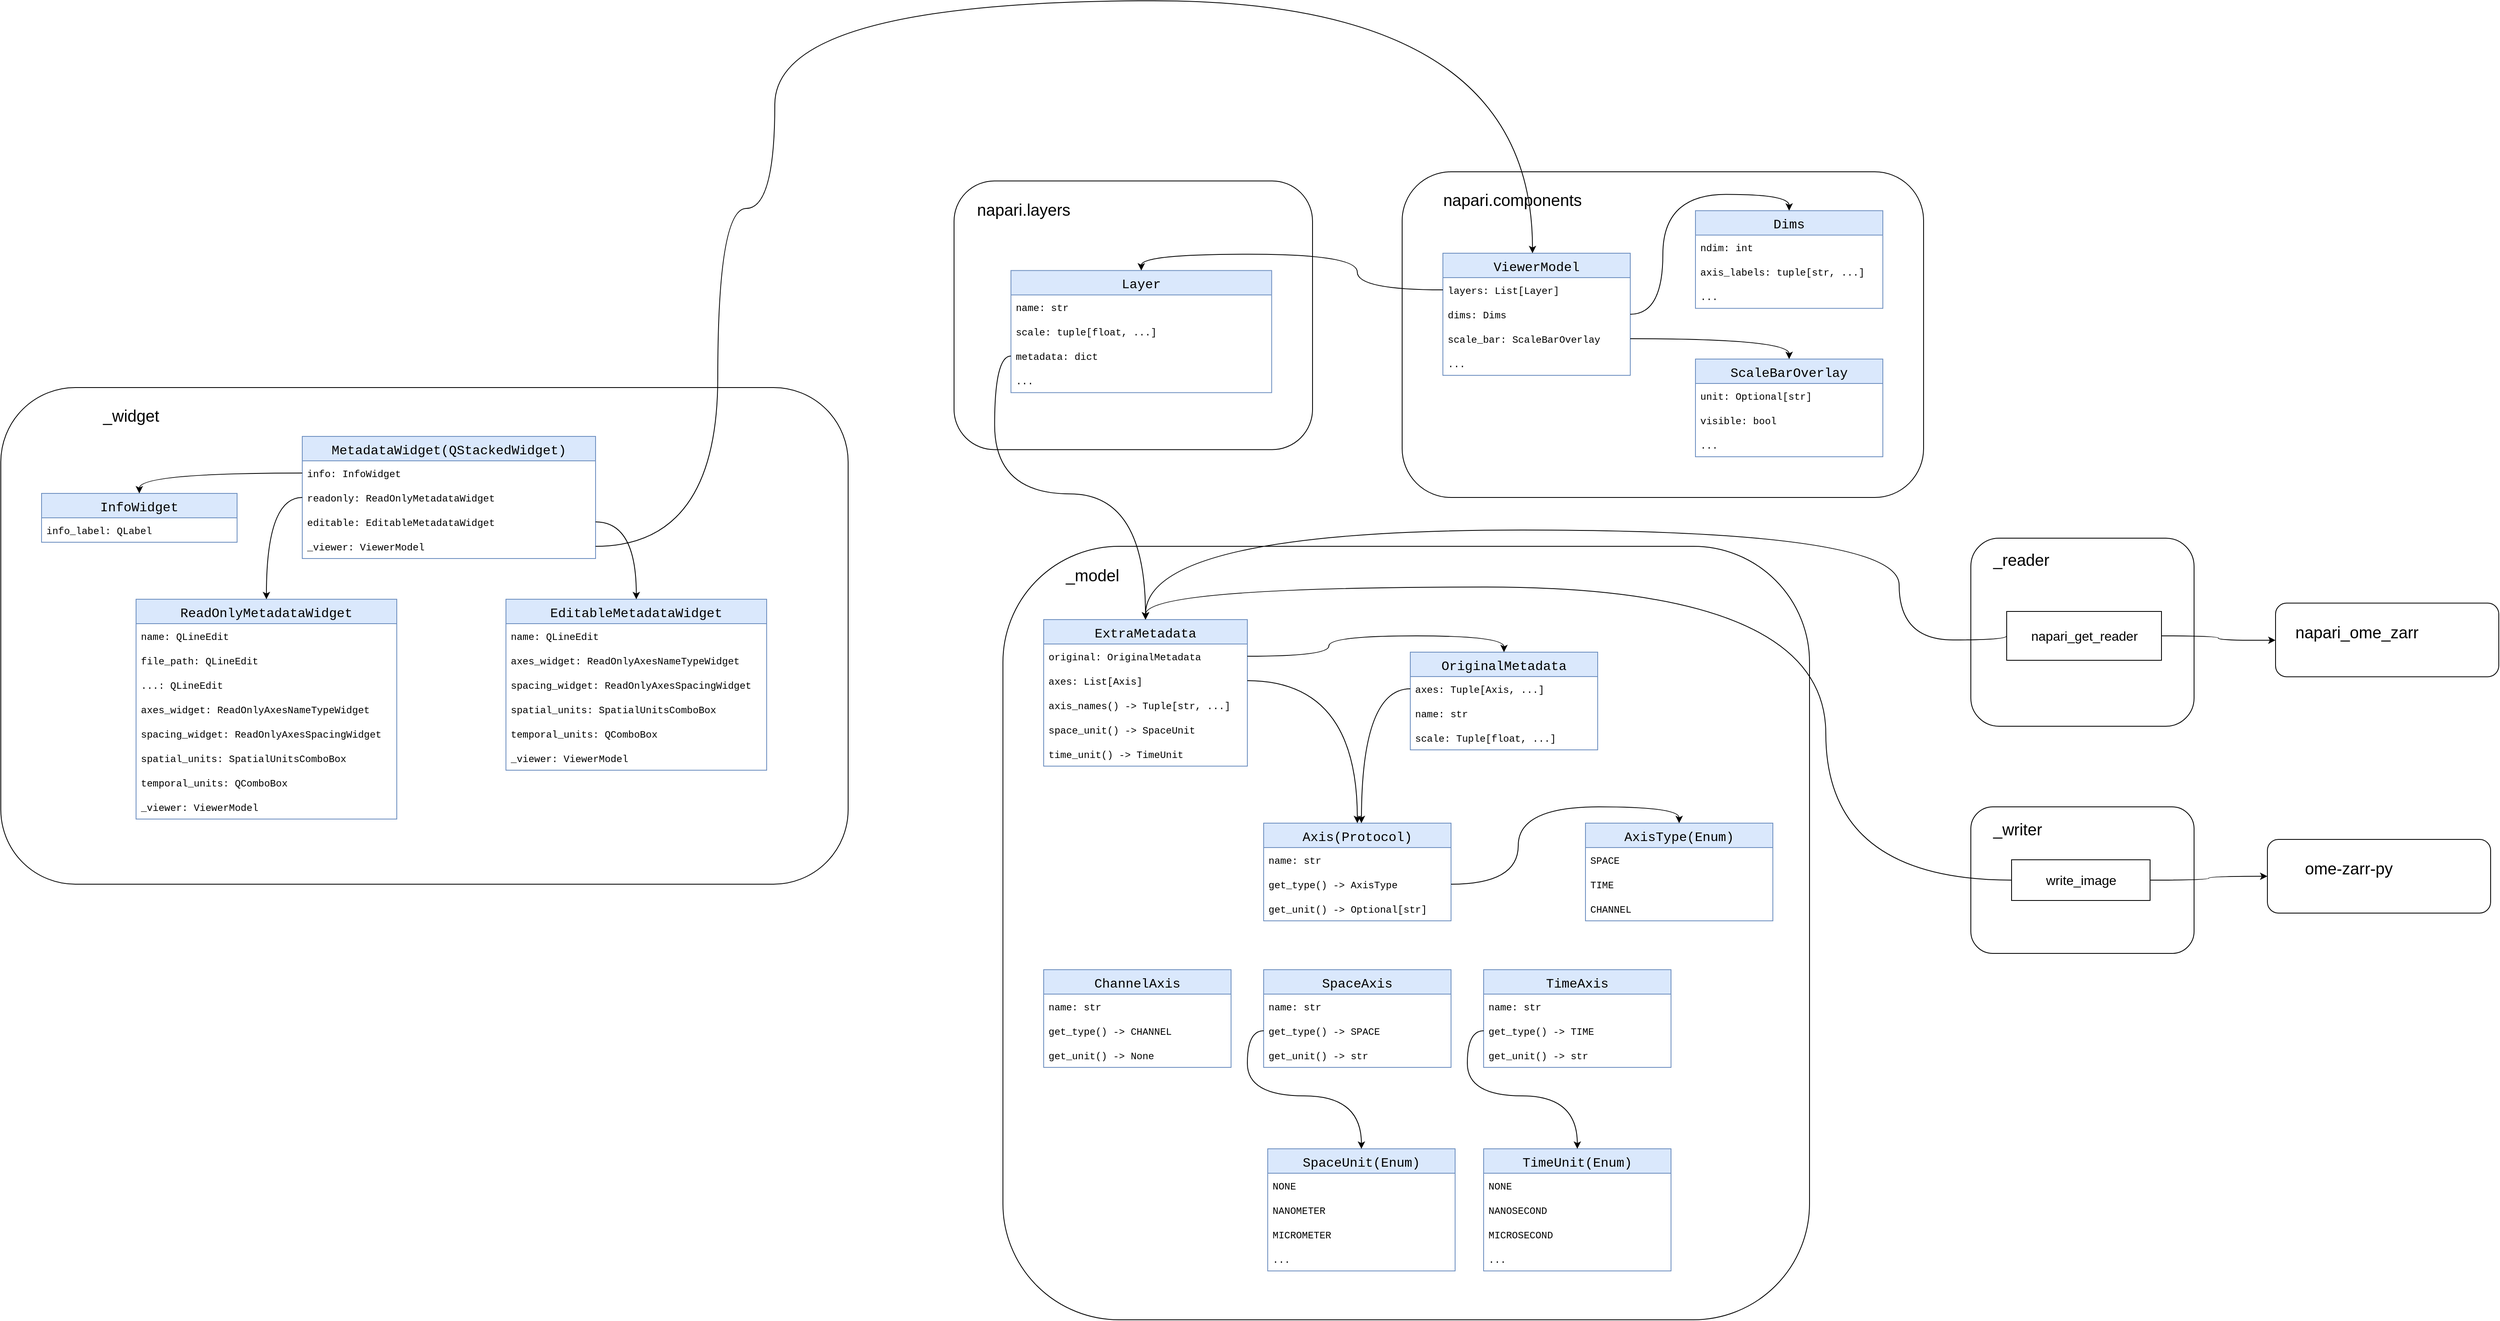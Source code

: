 <mxfile version="20.8.10" type="github">
  <diagram id="amXD4CRLPT9Gu3myYeHr" name="Page-1">
    <mxGraphModel dx="4923" dy="1938" grid="1" gridSize="10" guides="1" tooltips="1" connect="1" arrows="1" fold="1" page="1" pageScale="1" pageWidth="850" pageHeight="1100" math="0" shadow="0">
      <root>
        <mxCell id="0" />
        <mxCell id="1" parent="0" />
        <mxCell id="gsRo-fWnfvLXv_OSvZ08-85" value="" style="group" vertex="1" connectable="0" parent="1">
          <mxGeometry x="210" y="585" width="1040" height="610" as="geometry" />
        </mxCell>
        <mxCell id="Q6JC675MKathtj5cPqvf-136" value="" style="rounded=1;whiteSpace=wrap;html=1;fillColor=default;" parent="gsRo-fWnfvLXv_OSvZ08-85" vertex="1">
          <mxGeometry width="1040" height="610" as="geometry" />
        </mxCell>
        <mxCell id="Q6JC675MKathtj5cPqvf-147" value="&lt;font style=&quot;font-size: 20px;&quot;&gt;_widget&lt;/font&gt;" style="text;html=1;strokeColor=none;fillColor=none;align=center;verticalAlign=middle;whiteSpace=wrap;rounded=0;" parent="gsRo-fWnfvLXv_OSvZ08-85" vertex="1">
          <mxGeometry x="80" y="21.209" width="160" height="26.512" as="geometry" />
        </mxCell>
        <mxCell id="GRJ5e-JEYoHZB08mopA6-10" value="MetadataWidget(QStackedWidget)" style="swimlane;fontStyle=0;childLayout=stackLayout;horizontal=1;startSize=30;horizontalStack=0;resizeParent=1;resizeParentMax=0;resizeLast=0;collapsible=1;marginBottom=0;fontSize=16;fillColor=#dae8fc;strokeColor=#6c8ebf;fontFamily=Courier New;" parent="gsRo-fWnfvLXv_OSvZ08-85" vertex="1">
          <mxGeometry x="370" y="60" width="360" height="150" as="geometry" />
        </mxCell>
        <mxCell id="GRJ5e-JEYoHZB08mopA6-11" value="info: InfoWidget" style="text;strokeColor=none;fillColor=none;align=left;verticalAlign=middle;spacingLeft=4;spacingRight=4;overflow=hidden;points=[[0,0.5],[1,0.5]];portConstraint=eastwest;rotatable=0;fontSize=12;fontFamily=Courier New;" parent="GRJ5e-JEYoHZB08mopA6-10" vertex="1">
          <mxGeometry y="30" width="360" height="30" as="geometry" />
        </mxCell>
        <mxCell id="GRJ5e-JEYoHZB08mopA6-12" value="readonly: ReadOnlyMetadataWidget" style="text;strokeColor=none;fillColor=none;align=left;verticalAlign=middle;spacingLeft=4;spacingRight=4;overflow=hidden;points=[[0,0.5],[1,0.5]];portConstraint=eastwest;rotatable=0;fontSize=12;fontFamily=Courier New;" parent="GRJ5e-JEYoHZB08mopA6-10" vertex="1">
          <mxGeometry y="60" width="360" height="30" as="geometry" />
        </mxCell>
        <mxCell id="GRJ5e-JEYoHZB08mopA6-13" value="editable: EditableMetadataWidget" style="text;strokeColor=none;fillColor=none;align=left;verticalAlign=middle;spacingLeft=4;spacingRight=4;overflow=hidden;points=[[0,0.5],[1,0.5]];portConstraint=eastwest;rotatable=0;fontSize=12;fontFamily=Courier New;" parent="GRJ5e-JEYoHZB08mopA6-10" vertex="1">
          <mxGeometry y="90" width="360" height="30" as="geometry" />
        </mxCell>
        <mxCell id="gsRo-fWnfvLXv_OSvZ08-59" value="_viewer: ViewerModel" style="text;strokeColor=none;fillColor=none;align=left;verticalAlign=middle;spacingLeft=4;spacingRight=4;overflow=hidden;points=[[0,0.5],[1,0.5]];portConstraint=eastwest;rotatable=0;fontSize=12;fontFamily=Courier New;" vertex="1" parent="GRJ5e-JEYoHZB08mopA6-10">
          <mxGeometry y="120" width="360" height="30" as="geometry" />
        </mxCell>
        <mxCell id="GRJ5e-JEYoHZB08mopA6-21" value="InfoWidget" style="swimlane;fontStyle=0;childLayout=stackLayout;horizontal=1;startSize=30;horizontalStack=0;resizeParent=1;resizeParentMax=0;resizeLast=0;collapsible=1;marginBottom=0;fontSize=16;fillColor=#dae8fc;strokeColor=#6c8ebf;fontFamily=Courier New;" parent="gsRo-fWnfvLXv_OSvZ08-85" vertex="1">
          <mxGeometry x="50" y="130" width="240" height="60" as="geometry" />
        </mxCell>
        <mxCell id="GRJ5e-JEYoHZB08mopA6-22" value="info_label: QLabel" style="text;strokeColor=none;fillColor=none;align=left;verticalAlign=middle;spacingLeft=4;spacingRight=4;overflow=hidden;points=[[0,0.5],[1,0.5]];portConstraint=eastwest;rotatable=0;fontSize=12;fontFamily=Courier New;" parent="GRJ5e-JEYoHZB08mopA6-21" vertex="1">
          <mxGeometry y="30" width="240" height="30" as="geometry" />
        </mxCell>
        <mxCell id="GRJ5e-JEYoHZB08mopA6-34" value="EditableMetadataWidget" style="swimlane;fontStyle=0;childLayout=stackLayout;horizontal=1;startSize=30;horizontalStack=0;resizeParent=1;resizeParentMax=0;resizeLast=0;collapsible=1;marginBottom=0;fontSize=16;fillColor=#dae8fc;strokeColor=#6c8ebf;fontFamily=Courier New;" parent="gsRo-fWnfvLXv_OSvZ08-85" vertex="1">
          <mxGeometry x="620" y="260" width="320" height="210" as="geometry" />
        </mxCell>
        <mxCell id="GRJ5e-JEYoHZB08mopA6-37" value="name: QLineEdit" style="text;strokeColor=none;fillColor=none;align=left;verticalAlign=middle;spacingLeft=4;spacingRight=4;overflow=hidden;points=[[0,0.5],[1,0.5]];portConstraint=eastwest;rotatable=0;fontSize=12;fontFamily=Courier New;" parent="GRJ5e-JEYoHZB08mopA6-34" vertex="1">
          <mxGeometry y="30" width="320" height="30" as="geometry" />
        </mxCell>
        <mxCell id="GRJ5e-JEYoHZB08mopA6-35" value="axes_widget: ReadOnlyAxesNameTypeWidget" style="text;strokeColor=none;fillColor=none;align=left;verticalAlign=middle;spacingLeft=4;spacingRight=4;overflow=hidden;points=[[0,0.5],[1,0.5]];portConstraint=eastwest;rotatable=0;fontSize=12;fontFamily=Courier New;" parent="GRJ5e-JEYoHZB08mopA6-34" vertex="1">
          <mxGeometry y="60" width="320" height="30" as="geometry" />
        </mxCell>
        <mxCell id="GRJ5e-JEYoHZB08mopA6-36" value="spacing_widget: ReadOnlyAxesSpacingWidget" style="text;strokeColor=none;fillColor=none;align=left;verticalAlign=middle;spacingLeft=4;spacingRight=4;overflow=hidden;points=[[0,0.5],[1,0.5]];portConstraint=eastwest;rotatable=0;fontSize=12;fontFamily=Courier New;" parent="GRJ5e-JEYoHZB08mopA6-34" vertex="1">
          <mxGeometry y="90" width="320" height="30" as="geometry" />
        </mxCell>
        <mxCell id="GRJ5e-JEYoHZB08mopA6-39" value="spatial_units: SpatialUnitsComboBox" style="text;strokeColor=none;fillColor=none;align=left;verticalAlign=middle;spacingLeft=4;spacingRight=4;overflow=hidden;points=[[0,0.5],[1,0.5]];portConstraint=eastwest;rotatable=0;fontSize=12;fontFamily=Courier New;" parent="GRJ5e-JEYoHZB08mopA6-34" vertex="1">
          <mxGeometry y="120" width="320" height="30" as="geometry" />
        </mxCell>
        <mxCell id="GRJ5e-JEYoHZB08mopA6-40" value="temporal_units: QComboBox" style="text;strokeColor=none;fillColor=none;align=left;verticalAlign=middle;spacingLeft=4;spacingRight=4;overflow=hidden;points=[[0,0.5],[1,0.5]];portConstraint=eastwest;rotatable=0;fontSize=12;fontFamily=Courier New;" parent="GRJ5e-JEYoHZB08mopA6-34" vertex="1">
          <mxGeometry y="150" width="320" height="30" as="geometry" />
        </mxCell>
        <mxCell id="gsRo-fWnfvLXv_OSvZ08-56" value="_viewer: ViewerModel" style="text;strokeColor=none;fillColor=none;align=left;verticalAlign=middle;spacingLeft=4;spacingRight=4;overflow=hidden;points=[[0,0.5],[1,0.5]];portConstraint=eastwest;rotatable=0;fontSize=12;fontFamily=Courier New;" vertex="1" parent="GRJ5e-JEYoHZB08mopA6-34">
          <mxGeometry y="180" width="320" height="30" as="geometry" />
        </mxCell>
        <mxCell id="GRJ5e-JEYoHZB08mopA6-42" value="ReadOnlyMetadataWidget" style="swimlane;fontStyle=0;childLayout=stackLayout;horizontal=1;startSize=30;horizontalStack=0;resizeParent=1;resizeParentMax=0;resizeLast=0;collapsible=1;marginBottom=0;fontSize=16;fillColor=#dae8fc;strokeColor=#6c8ebf;fontFamily=Courier New;" parent="gsRo-fWnfvLXv_OSvZ08-85" vertex="1">
          <mxGeometry x="166" y="260" width="320" height="270" as="geometry" />
        </mxCell>
        <mxCell id="GRJ5e-JEYoHZB08mopA6-43" value="name: QLineEdit" style="text;strokeColor=none;fillColor=none;align=left;verticalAlign=middle;spacingLeft=4;spacingRight=4;overflow=hidden;points=[[0,0.5],[1,0.5]];portConstraint=eastwest;rotatable=0;fontSize=12;fontFamily=Courier New;" parent="GRJ5e-JEYoHZB08mopA6-42" vertex="1">
          <mxGeometry y="30" width="320" height="30" as="geometry" />
        </mxCell>
        <mxCell id="GRJ5e-JEYoHZB08mopA6-48" value="file_path: QLineEdit" style="text;strokeColor=none;fillColor=none;align=left;verticalAlign=middle;spacingLeft=4;spacingRight=4;overflow=hidden;points=[[0,0.5],[1,0.5]];portConstraint=eastwest;rotatable=0;fontSize=12;fontFamily=Courier New;" parent="GRJ5e-JEYoHZB08mopA6-42" vertex="1">
          <mxGeometry y="60" width="320" height="30" as="geometry" />
        </mxCell>
        <mxCell id="GRJ5e-JEYoHZB08mopA6-49" value="...: QLineEdit" style="text;strokeColor=none;fillColor=none;align=left;verticalAlign=middle;spacingLeft=4;spacingRight=4;overflow=hidden;points=[[0,0.5],[1,0.5]];portConstraint=eastwest;rotatable=0;fontSize=12;fontFamily=Courier New;" parent="GRJ5e-JEYoHZB08mopA6-42" vertex="1">
          <mxGeometry y="90" width="320" height="30" as="geometry" />
        </mxCell>
        <mxCell id="GRJ5e-JEYoHZB08mopA6-44" value="axes_widget: ReadOnlyAxesNameTypeWidget" style="text;strokeColor=none;fillColor=none;align=left;verticalAlign=middle;spacingLeft=4;spacingRight=4;overflow=hidden;points=[[0,0.5],[1,0.5]];portConstraint=eastwest;rotatable=0;fontSize=12;fontFamily=Courier New;" parent="GRJ5e-JEYoHZB08mopA6-42" vertex="1">
          <mxGeometry y="120" width="320" height="30" as="geometry" />
        </mxCell>
        <mxCell id="GRJ5e-JEYoHZB08mopA6-45" value="spacing_widget: ReadOnlyAxesSpacingWidget" style="text;strokeColor=none;fillColor=none;align=left;verticalAlign=middle;spacingLeft=4;spacingRight=4;overflow=hidden;points=[[0,0.5],[1,0.5]];portConstraint=eastwest;rotatable=0;fontSize=12;fontFamily=Courier New;" parent="GRJ5e-JEYoHZB08mopA6-42" vertex="1">
          <mxGeometry y="150" width="320" height="30" as="geometry" />
        </mxCell>
        <mxCell id="GRJ5e-JEYoHZB08mopA6-46" value="spatial_units: SpatialUnitsComboBox" style="text;strokeColor=none;fillColor=none;align=left;verticalAlign=middle;spacingLeft=4;spacingRight=4;overflow=hidden;points=[[0,0.5],[1,0.5]];portConstraint=eastwest;rotatable=0;fontSize=12;fontFamily=Courier New;" parent="GRJ5e-JEYoHZB08mopA6-42" vertex="1">
          <mxGeometry y="180" width="320" height="30" as="geometry" />
        </mxCell>
        <mxCell id="GRJ5e-JEYoHZB08mopA6-47" value="temporal_units: QComboBox" style="text;strokeColor=none;fillColor=none;align=left;verticalAlign=middle;spacingLeft=4;spacingRight=4;overflow=hidden;points=[[0,0.5],[1,0.5]];portConstraint=eastwest;rotatable=0;fontSize=12;fontFamily=Courier New;" parent="GRJ5e-JEYoHZB08mopA6-42" vertex="1">
          <mxGeometry y="210" width="320" height="30" as="geometry" />
        </mxCell>
        <mxCell id="gsRo-fWnfvLXv_OSvZ08-58" value="_viewer: ViewerModel" style="text;strokeColor=none;fillColor=none;align=left;verticalAlign=middle;spacingLeft=4;spacingRight=4;overflow=hidden;points=[[0,0.5],[1,0.5]];portConstraint=eastwest;rotatable=0;fontSize=12;fontFamily=Courier New;" vertex="1" parent="GRJ5e-JEYoHZB08mopA6-42">
          <mxGeometry y="240" width="320" height="30" as="geometry" />
        </mxCell>
        <mxCell id="GRJ5e-JEYoHZB08mopA6-50" style="edgeStyle=orthogonalEdgeStyle;rounded=0;orthogonalLoop=1;jettySize=auto;html=1;exitX=0;exitY=0.5;exitDx=0;exitDy=0;entryX=0.5;entryY=0;entryDx=0;entryDy=0;curved=1;" parent="gsRo-fWnfvLXv_OSvZ08-85" source="GRJ5e-JEYoHZB08mopA6-11" target="GRJ5e-JEYoHZB08mopA6-21" edge="1">
          <mxGeometry relative="1" as="geometry" />
        </mxCell>
        <mxCell id="GRJ5e-JEYoHZB08mopA6-52" style="edgeStyle=orthogonalEdgeStyle;curved=1;rounded=0;orthogonalLoop=1;jettySize=auto;html=1;exitX=0;exitY=0.5;exitDx=0;exitDy=0;entryX=0.5;entryY=0;entryDx=0;entryDy=0;" parent="gsRo-fWnfvLXv_OSvZ08-85" source="GRJ5e-JEYoHZB08mopA6-12" target="GRJ5e-JEYoHZB08mopA6-42" edge="1">
          <mxGeometry relative="1" as="geometry" />
        </mxCell>
        <mxCell id="GRJ5e-JEYoHZB08mopA6-53" style="edgeStyle=orthogonalEdgeStyle;curved=1;rounded=0;orthogonalLoop=1;jettySize=auto;html=1;exitX=1;exitY=0.5;exitDx=0;exitDy=0;entryX=0.5;entryY=0;entryDx=0;entryDy=0;" parent="gsRo-fWnfvLXv_OSvZ08-85" source="GRJ5e-JEYoHZB08mopA6-13" target="GRJ5e-JEYoHZB08mopA6-34" edge="1">
          <mxGeometry relative="1" as="geometry" />
        </mxCell>
        <mxCell id="GRJ5e-JEYoHZB08mopA6-5" value="" style="rounded=1;whiteSpace=wrap;html=1;fillColor=default;" parent="1" vertex="1">
          <mxGeometry x="2628" y="770" width="274" height="231" as="geometry" />
        </mxCell>
        <mxCell id="Q6JC675MKathtj5cPqvf-21" value="" style="endArrow=classic;html=1;rounded=0;curved=1;entryX=0.5;entryY=0;entryDx=0;entryDy=0;edgeStyle=orthogonalEdgeStyle;exitX=0.474;exitY=-0.017;exitDx=0;exitDy=0;exitPerimeter=0;strokeColor=none;startArrow=none;" parent="1" edge="1">
          <mxGeometry relative="1" as="geometry">
            <mxPoint x="881.76" y="715.47" as="sourcePoint" />
            <mxPoint x="1512.5" y="160" as="targetPoint" />
          </mxGeometry>
        </mxCell>
        <mxCell id="gsRo-fWnfvLXv_OSvZ08-49" value="" style="group" vertex="1" connectable="0" parent="1">
          <mxGeometry x="1930" y="320" width="640" height="400" as="geometry" />
        </mxCell>
        <mxCell id="GRJ5e-JEYoHZB08mopA6-55" value="" style="rounded=1;whiteSpace=wrap;html=1;fillColor=default;" parent="gsRo-fWnfvLXv_OSvZ08-49" vertex="1">
          <mxGeometry width="640" height="400" as="geometry" />
        </mxCell>
        <mxCell id="GRJ5e-JEYoHZB08mopA6-56" value="&lt;font style=&quot;font-size: 20px;&quot;&gt;napari.components&lt;/font&gt;" style="text;html=1;strokeColor=none;fillColor=none;align=center;verticalAlign=middle;whiteSpace=wrap;rounded=0;" parent="gsRo-fWnfvLXv_OSvZ08-49" vertex="1">
          <mxGeometry x="0.174" y="21.209" width="271.304" height="26.512" as="geometry" />
        </mxCell>
        <mxCell id="GRJ5e-JEYoHZB08mopA6-68" value="ViewerModel" style="swimlane;fontStyle=0;childLayout=stackLayout;horizontal=1;startSize=30;horizontalStack=0;resizeParent=1;resizeParentMax=0;resizeLast=0;collapsible=1;marginBottom=0;fontSize=16;fillColor=#dae8fc;strokeColor=#6c8ebf;fontFamily=Courier New;" parent="gsRo-fWnfvLXv_OSvZ08-49" vertex="1">
          <mxGeometry x="50" y="100" width="230" height="150" as="geometry" />
        </mxCell>
        <mxCell id="GRJ5e-JEYoHZB08mopA6-69" value="layers: List[Layer]" style="text;strokeColor=none;fillColor=none;align=left;verticalAlign=middle;spacingLeft=4;spacingRight=4;overflow=hidden;points=[[0,0.5],[1,0.5]];portConstraint=eastwest;rotatable=0;fontSize=12;fontFamily=Courier New;" parent="GRJ5e-JEYoHZB08mopA6-68" vertex="1">
          <mxGeometry y="30" width="230" height="30" as="geometry" />
        </mxCell>
        <mxCell id="GRJ5e-JEYoHZB08mopA6-71" value="dims: Dims" style="text;strokeColor=none;fillColor=none;align=left;verticalAlign=middle;spacingLeft=4;spacingRight=4;overflow=hidden;points=[[0,0.5],[1,0.5]];portConstraint=eastwest;rotatable=0;fontSize=12;fontFamily=Courier New;" parent="GRJ5e-JEYoHZB08mopA6-68" vertex="1">
          <mxGeometry y="60" width="230" height="30" as="geometry" />
        </mxCell>
        <mxCell id="GRJ5e-JEYoHZB08mopA6-70" value="scale_bar: ScaleBarOverlay" style="text;strokeColor=none;fillColor=none;align=left;verticalAlign=middle;spacingLeft=4;spacingRight=4;overflow=hidden;points=[[0,0.5],[1,0.5]];portConstraint=eastwest;rotatable=0;fontSize=12;fontFamily=Courier New;" parent="GRJ5e-JEYoHZB08mopA6-68" vertex="1">
          <mxGeometry y="90" width="230" height="30" as="geometry" />
        </mxCell>
        <mxCell id="GRJ5e-JEYoHZB08mopA6-86" value="..." style="text;strokeColor=none;fillColor=none;align=left;verticalAlign=middle;spacingLeft=4;spacingRight=4;overflow=hidden;points=[[0,0.5],[1,0.5]];portConstraint=eastwest;rotatable=0;fontSize=12;fontFamily=Courier New;" parent="GRJ5e-JEYoHZB08mopA6-68" vertex="1">
          <mxGeometry y="120" width="230" height="30" as="geometry" />
        </mxCell>
        <mxCell id="GRJ5e-JEYoHZB08mopA6-72" value="Dims" style="swimlane;fontStyle=0;childLayout=stackLayout;horizontal=1;startSize=30;horizontalStack=0;resizeParent=1;resizeParentMax=0;resizeLast=0;collapsible=1;marginBottom=0;fontSize=16;fillColor=#dae8fc;strokeColor=#6c8ebf;fontFamily=Courier New;" parent="gsRo-fWnfvLXv_OSvZ08-49" vertex="1">
          <mxGeometry x="360" y="47.72" width="230" height="120" as="geometry" />
        </mxCell>
        <mxCell id="GRJ5e-JEYoHZB08mopA6-73" value="ndim: int" style="text;strokeColor=none;fillColor=none;align=left;verticalAlign=middle;spacingLeft=4;spacingRight=4;overflow=hidden;points=[[0,0.5],[1,0.5]];portConstraint=eastwest;rotatable=0;fontSize=12;fontFamily=Courier New;" parent="GRJ5e-JEYoHZB08mopA6-72" vertex="1">
          <mxGeometry y="30" width="230" height="30" as="geometry" />
        </mxCell>
        <mxCell id="GRJ5e-JEYoHZB08mopA6-74" value="axis_labels: tuple[str, ...]" style="text;strokeColor=none;fillColor=none;align=left;verticalAlign=middle;spacingLeft=4;spacingRight=4;overflow=hidden;points=[[0,0.5],[1,0.5]];portConstraint=eastwest;rotatable=0;fontSize=12;fontFamily=Courier New;" parent="GRJ5e-JEYoHZB08mopA6-72" vertex="1">
          <mxGeometry y="60" width="230" height="30" as="geometry" />
        </mxCell>
        <mxCell id="GRJ5e-JEYoHZB08mopA6-85" value="..." style="text;strokeColor=none;fillColor=none;align=left;verticalAlign=middle;spacingLeft=4;spacingRight=4;overflow=hidden;points=[[0,0.5],[1,0.5]];portConstraint=eastwest;rotatable=0;fontSize=12;fontFamily=Courier New;" parent="GRJ5e-JEYoHZB08mopA6-72" vertex="1">
          <mxGeometry y="90" width="230" height="30" as="geometry" />
        </mxCell>
        <mxCell id="GRJ5e-JEYoHZB08mopA6-76" value="ScaleBarOverlay" style="swimlane;fontStyle=0;childLayout=stackLayout;horizontal=1;startSize=30;horizontalStack=0;resizeParent=1;resizeParentMax=0;resizeLast=0;collapsible=1;marginBottom=0;fontSize=16;fillColor=#dae8fc;strokeColor=#6c8ebf;fontFamily=Courier New;" parent="gsRo-fWnfvLXv_OSvZ08-49" vertex="1">
          <mxGeometry x="360" y="230" width="230" height="120" as="geometry" />
        </mxCell>
        <mxCell id="GRJ5e-JEYoHZB08mopA6-77" value="unit: Optional[str]" style="text;strokeColor=none;fillColor=none;align=left;verticalAlign=middle;spacingLeft=4;spacingRight=4;overflow=hidden;points=[[0,0.5],[1,0.5]];portConstraint=eastwest;rotatable=0;fontSize=12;fontFamily=Courier New;" parent="GRJ5e-JEYoHZB08mopA6-76" vertex="1">
          <mxGeometry y="30" width="230" height="30" as="geometry" />
        </mxCell>
        <mxCell id="GRJ5e-JEYoHZB08mopA6-78" value="visible: bool" style="text;strokeColor=none;fillColor=none;align=left;verticalAlign=middle;spacingLeft=4;spacingRight=4;overflow=hidden;points=[[0,0.5],[1,0.5]];portConstraint=eastwest;rotatable=0;fontSize=12;fontFamily=Courier New;" parent="GRJ5e-JEYoHZB08mopA6-76" vertex="1">
          <mxGeometry y="60" width="230" height="30" as="geometry" />
        </mxCell>
        <mxCell id="GRJ5e-JEYoHZB08mopA6-84" value="..." style="text;strokeColor=none;fillColor=none;align=left;verticalAlign=middle;spacingLeft=4;spacingRight=4;overflow=hidden;points=[[0,0.5],[1,0.5]];portConstraint=eastwest;rotatable=0;fontSize=12;fontFamily=Courier New;" parent="GRJ5e-JEYoHZB08mopA6-76" vertex="1">
          <mxGeometry y="90" width="230" height="30" as="geometry" />
        </mxCell>
        <mxCell id="gsRo-fWnfvLXv_OSvZ08-54" style="edgeStyle=orthogonalEdgeStyle;curved=1;rounded=0;orthogonalLoop=1;jettySize=auto;html=1;exitX=1;exitY=0.5;exitDx=0;exitDy=0;entryX=0.5;entryY=0;entryDx=0;entryDy=0;" edge="1" parent="gsRo-fWnfvLXv_OSvZ08-49" source="GRJ5e-JEYoHZB08mopA6-70" target="GRJ5e-JEYoHZB08mopA6-76">
          <mxGeometry relative="1" as="geometry" />
        </mxCell>
        <mxCell id="gsRo-fWnfvLXv_OSvZ08-55" style="edgeStyle=orthogonalEdgeStyle;curved=1;rounded=0;orthogonalLoop=1;jettySize=auto;html=1;exitX=1;exitY=0.5;exitDx=0;exitDy=0;entryX=0.5;entryY=0;entryDx=0;entryDy=0;" edge="1" parent="gsRo-fWnfvLXv_OSvZ08-49" source="GRJ5e-JEYoHZB08mopA6-71" target="GRJ5e-JEYoHZB08mopA6-72">
          <mxGeometry relative="1" as="geometry" />
        </mxCell>
        <mxCell id="gsRo-fWnfvLXv_OSvZ08-50" value="" style="group" vertex="1" connectable="0" parent="1">
          <mxGeometry x="1330.004" y="331.21" width="489.996" height="330" as="geometry" />
        </mxCell>
        <mxCell id="GRJ5e-JEYoHZB08mopA6-58" value="" style="rounded=1;whiteSpace=wrap;html=1;fillColor=default;" parent="gsRo-fWnfvLXv_OSvZ08-50" vertex="1">
          <mxGeometry x="49.996" width="440" height="330" as="geometry" />
        </mxCell>
        <mxCell id="GRJ5e-JEYoHZB08mopA6-59" value="&lt;font style=&quot;font-size: 20px;&quot;&gt;napari.layers&lt;/font&gt;" style="text;html=1;strokeColor=none;fillColor=none;align=center;verticalAlign=middle;whiteSpace=wrap;rounded=0;" parent="gsRo-fWnfvLXv_OSvZ08-50" vertex="1">
          <mxGeometry y="21.209" width="271.304" height="26.512" as="geometry" />
        </mxCell>
        <mxCell id="GRJ5e-JEYoHZB08mopA6-60" value="Layer" style="swimlane;fontStyle=0;childLayout=stackLayout;horizontal=1;startSize=30;horizontalStack=0;resizeParent=1;resizeParentMax=0;resizeLast=0;collapsible=1;marginBottom=0;fontSize=16;fillColor=#dae8fc;strokeColor=#6c8ebf;fontFamily=Courier New;" parent="gsRo-fWnfvLXv_OSvZ08-50" vertex="1">
          <mxGeometry x="119.826" y="110" width="320" height="150" as="geometry" />
        </mxCell>
        <mxCell id="GRJ5e-JEYoHZB08mopA6-61" value="name: str" style="text;strokeColor=none;fillColor=none;align=left;verticalAlign=middle;spacingLeft=4;spacingRight=4;overflow=hidden;points=[[0,0.5],[1,0.5]];portConstraint=eastwest;rotatable=0;fontSize=12;fontFamily=Courier New;" parent="GRJ5e-JEYoHZB08mopA6-60" vertex="1">
          <mxGeometry y="30" width="320" height="30" as="geometry" />
        </mxCell>
        <mxCell id="GRJ5e-JEYoHZB08mopA6-62" value="scale: tuple[float, ...]" style="text;strokeColor=none;fillColor=none;align=left;verticalAlign=middle;spacingLeft=4;spacingRight=4;overflow=hidden;points=[[0,0.5],[1,0.5]];portConstraint=eastwest;rotatable=0;fontSize=12;fontFamily=Courier New;" parent="GRJ5e-JEYoHZB08mopA6-60" vertex="1">
          <mxGeometry y="60" width="320" height="30" as="geometry" />
        </mxCell>
        <mxCell id="GRJ5e-JEYoHZB08mopA6-64" value="metadata: dict" style="text;strokeColor=none;fillColor=none;align=left;verticalAlign=middle;spacingLeft=4;spacingRight=4;overflow=hidden;points=[[0,0.5],[1,0.5]];portConstraint=eastwest;rotatable=0;fontSize=12;fontFamily=Courier New;" parent="GRJ5e-JEYoHZB08mopA6-60" vertex="1">
          <mxGeometry y="90" width="320" height="30" as="geometry" />
        </mxCell>
        <mxCell id="GRJ5e-JEYoHZB08mopA6-83" value="..." style="text;strokeColor=none;fillColor=none;align=left;verticalAlign=middle;spacingLeft=4;spacingRight=4;overflow=hidden;points=[[0,0.5],[1,0.5]];portConstraint=eastwest;rotatable=0;fontSize=12;fontFamily=Courier New;" parent="GRJ5e-JEYoHZB08mopA6-60" vertex="1">
          <mxGeometry y="120" width="320" height="30" as="geometry" />
        </mxCell>
        <mxCell id="gsRo-fWnfvLXv_OSvZ08-51" value="" style="group" vertex="1" connectable="0" parent="1">
          <mxGeometry x="1440" y="780" width="990" height="950" as="geometry" />
        </mxCell>
        <mxCell id="GRJ5e-JEYoHZB08mopA6-2" value="" style="rounded=1;whiteSpace=wrap;html=1;fillColor=default;" parent="gsRo-fWnfvLXv_OSvZ08-51" vertex="1">
          <mxGeometry width="990" height="950" as="geometry" />
        </mxCell>
        <mxCell id="GRJ5e-JEYoHZB08mopA6-3" value="&lt;font style=&quot;font-size: 20px;&quot;&gt;_model&lt;/font&gt;" style="text;html=1;strokeColor=none;fillColor=none;align=center;verticalAlign=middle;whiteSpace=wrap;rounded=0;" parent="gsRo-fWnfvLXv_OSvZ08-51" vertex="1">
          <mxGeometry x="30" y="22.209" width="160" height="26.512" as="geometry" />
        </mxCell>
        <mxCell id="GRJ5e-JEYoHZB08mopA6-87" value="ExtraMetadata" style="swimlane;fontStyle=0;childLayout=stackLayout;horizontal=1;startSize=30;horizontalStack=0;resizeParent=1;resizeParentMax=0;resizeLast=0;collapsible=1;marginBottom=0;fontSize=16;fillColor=#dae8fc;strokeColor=#6c8ebf;fontFamily=Courier New;" parent="gsRo-fWnfvLXv_OSvZ08-51" vertex="1">
          <mxGeometry x="50" y="90" width="250" height="180" as="geometry" />
        </mxCell>
        <mxCell id="GRJ5e-JEYoHZB08mopA6-89" value="original: OriginalMetadata" style="text;strokeColor=none;fillColor=none;align=left;verticalAlign=middle;spacingLeft=4;spacingRight=4;overflow=hidden;points=[[0,0.5],[1,0.5]];portConstraint=eastwest;rotatable=0;fontSize=12;fontFamily=Courier New;" parent="GRJ5e-JEYoHZB08mopA6-87" vertex="1">
          <mxGeometry y="30" width="250" height="30" as="geometry" />
        </mxCell>
        <mxCell id="GRJ5e-JEYoHZB08mopA6-88" value="axes: List[Axis]" style="text;strokeColor=none;fillColor=none;align=left;verticalAlign=middle;spacingLeft=4;spacingRight=4;overflow=hidden;points=[[0,0.5],[1,0.5]];portConstraint=eastwest;rotatable=0;fontSize=12;fontFamily=Courier New;" parent="GRJ5e-JEYoHZB08mopA6-87" vertex="1">
          <mxGeometry y="60" width="250" height="30" as="geometry" />
        </mxCell>
        <mxCell id="gsRo-fWnfvLXv_OSvZ08-43" value="axis_names() -&gt; Tuple[str, ...]" style="text;strokeColor=none;fillColor=none;align=left;verticalAlign=middle;spacingLeft=4;spacingRight=4;overflow=hidden;points=[[0,0.5],[1,0.5]];portConstraint=eastwest;rotatable=0;fontSize=12;fontFamily=Courier New;" vertex="1" parent="GRJ5e-JEYoHZB08mopA6-87">
          <mxGeometry y="90" width="250" height="30" as="geometry" />
        </mxCell>
        <mxCell id="gsRo-fWnfvLXv_OSvZ08-44" value="space_unit() -&gt; SpaceUnit" style="text;strokeColor=none;fillColor=none;align=left;verticalAlign=middle;spacingLeft=4;spacingRight=4;overflow=hidden;points=[[0,0.5],[1,0.5]];portConstraint=eastwest;rotatable=0;fontSize=12;fontFamily=Courier New;" vertex="1" parent="GRJ5e-JEYoHZB08mopA6-87">
          <mxGeometry y="120" width="250" height="30" as="geometry" />
        </mxCell>
        <mxCell id="gsRo-fWnfvLXv_OSvZ08-45" value="time_unit() -&gt; TimeUnit" style="text;strokeColor=none;fillColor=none;align=left;verticalAlign=middle;spacingLeft=4;spacingRight=4;overflow=hidden;points=[[0,0.5],[1,0.5]];portConstraint=eastwest;rotatable=0;fontSize=12;fontFamily=Courier New;" vertex="1" parent="GRJ5e-JEYoHZB08mopA6-87">
          <mxGeometry y="150" width="250" height="30" as="geometry" />
        </mxCell>
        <mxCell id="gsRo-fWnfvLXv_OSvZ08-1" value="OriginalMetadata" style="swimlane;fontStyle=0;childLayout=stackLayout;horizontal=1;startSize=30;horizontalStack=0;resizeParent=1;resizeParentMax=0;resizeLast=0;collapsible=1;marginBottom=0;fontSize=16;fillColor=#dae8fc;strokeColor=#6c8ebf;fontFamily=Courier New;" vertex="1" parent="gsRo-fWnfvLXv_OSvZ08-51">
          <mxGeometry x="500" y="130" width="230" height="120" as="geometry" />
        </mxCell>
        <mxCell id="gsRo-fWnfvLXv_OSvZ08-2" value="axes: Tuple[Axis, ...]" style="text;strokeColor=none;fillColor=none;align=left;verticalAlign=middle;spacingLeft=4;spacingRight=4;overflow=hidden;points=[[0,0.5],[1,0.5]];portConstraint=eastwest;rotatable=0;fontSize=12;fontFamily=Courier New;" vertex="1" parent="gsRo-fWnfvLXv_OSvZ08-1">
          <mxGeometry y="30" width="230" height="30" as="geometry" />
        </mxCell>
        <mxCell id="gsRo-fWnfvLXv_OSvZ08-3" value="name: str" style="text;strokeColor=none;fillColor=none;align=left;verticalAlign=middle;spacingLeft=4;spacingRight=4;overflow=hidden;points=[[0,0.5],[1,0.5]];portConstraint=eastwest;rotatable=0;fontSize=12;fontFamily=Courier New;" vertex="1" parent="gsRo-fWnfvLXv_OSvZ08-1">
          <mxGeometry y="60" width="230" height="30" as="geometry" />
        </mxCell>
        <mxCell id="gsRo-fWnfvLXv_OSvZ08-4" value="scale: Tuple[float, ...]" style="text;strokeColor=none;fillColor=none;align=left;verticalAlign=middle;spacingLeft=4;spacingRight=4;overflow=hidden;points=[[0,0.5],[1,0.5]];portConstraint=eastwest;rotatable=0;fontSize=12;fontFamily=Courier New;" vertex="1" parent="gsRo-fWnfvLXv_OSvZ08-1">
          <mxGeometry y="90" width="230" height="30" as="geometry" />
        </mxCell>
        <mxCell id="gsRo-fWnfvLXv_OSvZ08-5" style="edgeStyle=orthogonalEdgeStyle;curved=1;rounded=0;orthogonalLoop=1;jettySize=auto;html=1;exitX=1;exitY=0.5;exitDx=0;exitDy=0;entryX=0.5;entryY=0;entryDx=0;entryDy=0;" edge="1" parent="gsRo-fWnfvLXv_OSvZ08-51" source="GRJ5e-JEYoHZB08mopA6-89" target="gsRo-fWnfvLXv_OSvZ08-1">
          <mxGeometry relative="1" as="geometry" />
        </mxCell>
        <mxCell id="gsRo-fWnfvLXv_OSvZ08-6" value="Axis(Protocol)" style="swimlane;fontStyle=0;childLayout=stackLayout;horizontal=1;startSize=30;horizontalStack=0;resizeParent=1;resizeParentMax=0;resizeLast=0;collapsible=1;marginBottom=0;fontSize=16;fillColor=#dae8fc;strokeColor=#6c8ebf;fontFamily=Courier New;" vertex="1" parent="gsRo-fWnfvLXv_OSvZ08-51">
          <mxGeometry x="320" y="340" width="230" height="120" as="geometry" />
        </mxCell>
        <mxCell id="gsRo-fWnfvLXv_OSvZ08-8" value="name: str" style="text;strokeColor=none;fillColor=none;align=left;verticalAlign=middle;spacingLeft=4;spacingRight=4;overflow=hidden;points=[[0,0.5],[1,0.5]];portConstraint=eastwest;rotatable=0;fontSize=12;fontFamily=Courier New;" vertex="1" parent="gsRo-fWnfvLXv_OSvZ08-6">
          <mxGeometry y="30" width="230" height="30" as="geometry" />
        </mxCell>
        <mxCell id="gsRo-fWnfvLXv_OSvZ08-7" value="get_type() -&gt; AxisType" style="text;strokeColor=none;fillColor=none;align=left;verticalAlign=middle;spacingLeft=4;spacingRight=4;overflow=hidden;points=[[0,0.5],[1,0.5]];portConstraint=eastwest;rotatable=0;fontSize=12;fontFamily=Courier New;" vertex="1" parent="gsRo-fWnfvLXv_OSvZ08-6">
          <mxGeometry y="60" width="230" height="30" as="geometry" />
        </mxCell>
        <mxCell id="gsRo-fWnfvLXv_OSvZ08-9" value="get_unit() -&gt; Optional[str]" style="text;strokeColor=none;fillColor=none;align=left;verticalAlign=middle;spacingLeft=4;spacingRight=4;overflow=hidden;points=[[0,0.5],[1,0.5]];portConstraint=eastwest;rotatable=0;fontSize=12;fontFamily=Courier New;" vertex="1" parent="gsRo-fWnfvLXv_OSvZ08-6">
          <mxGeometry y="90" width="230" height="30" as="geometry" />
        </mxCell>
        <mxCell id="gsRo-fWnfvLXv_OSvZ08-10" value="ChannelAxis" style="swimlane;fontStyle=0;childLayout=stackLayout;horizontal=1;startSize=30;horizontalStack=0;resizeParent=1;resizeParentMax=0;resizeLast=0;collapsible=1;marginBottom=0;fontSize=16;fillColor=#dae8fc;strokeColor=#6c8ebf;fontFamily=Courier New;" vertex="1" parent="gsRo-fWnfvLXv_OSvZ08-51">
          <mxGeometry x="50" y="520" width="230" height="120" as="geometry" />
        </mxCell>
        <mxCell id="gsRo-fWnfvLXv_OSvZ08-11" value="name: str" style="text;strokeColor=none;fillColor=none;align=left;verticalAlign=middle;spacingLeft=4;spacingRight=4;overflow=hidden;points=[[0,0.5],[1,0.5]];portConstraint=eastwest;rotatable=0;fontSize=12;fontFamily=Courier New;" vertex="1" parent="gsRo-fWnfvLXv_OSvZ08-10">
          <mxGeometry y="30" width="230" height="30" as="geometry" />
        </mxCell>
        <mxCell id="gsRo-fWnfvLXv_OSvZ08-12" value="get_type() -&gt; CHANNEL" style="text;strokeColor=none;fillColor=none;align=left;verticalAlign=middle;spacingLeft=4;spacingRight=4;overflow=hidden;points=[[0,0.5],[1,0.5]];portConstraint=eastwest;rotatable=0;fontSize=12;fontFamily=Courier New;" vertex="1" parent="gsRo-fWnfvLXv_OSvZ08-10">
          <mxGeometry y="60" width="230" height="30" as="geometry" />
        </mxCell>
        <mxCell id="gsRo-fWnfvLXv_OSvZ08-13" value="get_unit() -&gt; None" style="text;strokeColor=none;fillColor=none;align=left;verticalAlign=middle;spacingLeft=4;spacingRight=4;overflow=hidden;points=[[0,0.5],[1,0.5]];portConstraint=eastwest;rotatable=0;fontSize=12;fontFamily=Courier New;" vertex="1" parent="gsRo-fWnfvLXv_OSvZ08-10">
          <mxGeometry y="90" width="230" height="30" as="geometry" />
        </mxCell>
        <mxCell id="gsRo-fWnfvLXv_OSvZ08-14" value="AxisType(Enum)" style="swimlane;fontStyle=0;childLayout=stackLayout;horizontal=1;startSize=30;horizontalStack=0;resizeParent=1;resizeParentMax=0;resizeLast=0;collapsible=1;marginBottom=0;fontSize=16;fillColor=#dae8fc;strokeColor=#6c8ebf;fontFamily=Courier New;" vertex="1" parent="gsRo-fWnfvLXv_OSvZ08-51">
          <mxGeometry x="715" y="340" width="230" height="120" as="geometry" />
        </mxCell>
        <mxCell id="gsRo-fWnfvLXv_OSvZ08-15" value="SPACE" style="text;strokeColor=none;fillColor=none;align=left;verticalAlign=middle;spacingLeft=4;spacingRight=4;overflow=hidden;points=[[0,0.5],[1,0.5]];portConstraint=eastwest;rotatable=0;fontSize=12;fontFamily=Courier New;" vertex="1" parent="gsRo-fWnfvLXv_OSvZ08-14">
          <mxGeometry y="30" width="230" height="30" as="geometry" />
        </mxCell>
        <mxCell id="gsRo-fWnfvLXv_OSvZ08-16" value="TIME" style="text;strokeColor=none;fillColor=none;align=left;verticalAlign=middle;spacingLeft=4;spacingRight=4;overflow=hidden;points=[[0,0.5],[1,0.5]];portConstraint=eastwest;rotatable=0;fontSize=12;fontFamily=Courier New;" vertex="1" parent="gsRo-fWnfvLXv_OSvZ08-14">
          <mxGeometry y="60" width="230" height="30" as="geometry" />
        </mxCell>
        <mxCell id="gsRo-fWnfvLXv_OSvZ08-17" value="CHANNEL" style="text;strokeColor=none;fillColor=none;align=left;verticalAlign=middle;spacingLeft=4;spacingRight=4;overflow=hidden;points=[[0,0.5],[1,0.5]];portConstraint=eastwest;rotatable=0;fontSize=12;fontFamily=Courier New;" vertex="1" parent="gsRo-fWnfvLXv_OSvZ08-14">
          <mxGeometry y="90" width="230" height="30" as="geometry" />
        </mxCell>
        <mxCell id="gsRo-fWnfvLXv_OSvZ08-18" value="TimeUnit(Enum)" style="swimlane;fontStyle=0;childLayout=stackLayout;horizontal=1;startSize=30;horizontalStack=0;resizeParent=1;resizeParentMax=0;resizeLast=0;collapsible=1;marginBottom=0;fontSize=16;fillColor=#dae8fc;strokeColor=#6c8ebf;fontFamily=Courier New;" vertex="1" parent="gsRo-fWnfvLXv_OSvZ08-51">
          <mxGeometry x="590" y="740" width="230" height="150" as="geometry" />
        </mxCell>
        <mxCell id="gsRo-fWnfvLXv_OSvZ08-19" value="NONE" style="text;strokeColor=none;fillColor=none;align=left;verticalAlign=middle;spacingLeft=4;spacingRight=4;overflow=hidden;points=[[0,0.5],[1,0.5]];portConstraint=eastwest;rotatable=0;fontSize=12;fontFamily=Courier New;" vertex="1" parent="gsRo-fWnfvLXv_OSvZ08-18">
          <mxGeometry y="30" width="230" height="30" as="geometry" />
        </mxCell>
        <mxCell id="gsRo-fWnfvLXv_OSvZ08-20" value="NANOSECOND" style="text;strokeColor=none;fillColor=none;align=left;verticalAlign=middle;spacingLeft=4;spacingRight=4;overflow=hidden;points=[[0,0.5],[1,0.5]];portConstraint=eastwest;rotatable=0;fontSize=12;fontFamily=Courier New;" vertex="1" parent="gsRo-fWnfvLXv_OSvZ08-18">
          <mxGeometry y="60" width="230" height="30" as="geometry" />
        </mxCell>
        <mxCell id="gsRo-fWnfvLXv_OSvZ08-21" value="MICROSECOND" style="text;strokeColor=none;fillColor=none;align=left;verticalAlign=middle;spacingLeft=4;spacingRight=4;overflow=hidden;points=[[0,0.5],[1,0.5]];portConstraint=eastwest;rotatable=0;fontSize=12;fontFamily=Courier New;" vertex="1" parent="gsRo-fWnfvLXv_OSvZ08-18">
          <mxGeometry y="90" width="230" height="30" as="geometry" />
        </mxCell>
        <mxCell id="gsRo-fWnfvLXv_OSvZ08-22" value="..." style="text;strokeColor=none;fillColor=none;align=left;verticalAlign=middle;spacingLeft=4;spacingRight=4;overflow=hidden;points=[[0,0.5],[1,0.5]];portConstraint=eastwest;rotatable=0;fontSize=12;fontFamily=Courier New;" vertex="1" parent="gsRo-fWnfvLXv_OSvZ08-18">
          <mxGeometry y="120" width="230" height="30" as="geometry" />
        </mxCell>
        <mxCell id="gsRo-fWnfvLXv_OSvZ08-23" value="SpaceUnit(Enum)" style="swimlane;fontStyle=0;childLayout=stackLayout;horizontal=1;startSize=30;horizontalStack=0;resizeParent=1;resizeParentMax=0;resizeLast=0;collapsible=1;marginBottom=0;fontSize=16;fillColor=#dae8fc;strokeColor=#6c8ebf;fontFamily=Courier New;" vertex="1" parent="gsRo-fWnfvLXv_OSvZ08-51">
          <mxGeometry x="325" y="740" width="230" height="150" as="geometry" />
        </mxCell>
        <mxCell id="gsRo-fWnfvLXv_OSvZ08-24" value="NONE" style="text;strokeColor=none;fillColor=none;align=left;verticalAlign=middle;spacingLeft=4;spacingRight=4;overflow=hidden;points=[[0,0.5],[1,0.5]];portConstraint=eastwest;rotatable=0;fontSize=12;fontFamily=Courier New;" vertex="1" parent="gsRo-fWnfvLXv_OSvZ08-23">
          <mxGeometry y="30" width="230" height="30" as="geometry" />
        </mxCell>
        <mxCell id="gsRo-fWnfvLXv_OSvZ08-25" value="NANOMETER" style="text;strokeColor=none;fillColor=none;align=left;verticalAlign=middle;spacingLeft=4;spacingRight=4;overflow=hidden;points=[[0,0.5],[1,0.5]];portConstraint=eastwest;rotatable=0;fontSize=12;fontFamily=Courier New;" vertex="1" parent="gsRo-fWnfvLXv_OSvZ08-23">
          <mxGeometry y="60" width="230" height="30" as="geometry" />
        </mxCell>
        <mxCell id="gsRo-fWnfvLXv_OSvZ08-26" value="MICROMETER" style="text;strokeColor=none;fillColor=none;align=left;verticalAlign=middle;spacingLeft=4;spacingRight=4;overflow=hidden;points=[[0,0.5],[1,0.5]];portConstraint=eastwest;rotatable=0;fontSize=12;fontFamily=Courier New;" vertex="1" parent="gsRo-fWnfvLXv_OSvZ08-23">
          <mxGeometry y="90" width="230" height="30" as="geometry" />
        </mxCell>
        <mxCell id="gsRo-fWnfvLXv_OSvZ08-27" value="..." style="text;strokeColor=none;fillColor=none;align=left;verticalAlign=middle;spacingLeft=4;spacingRight=4;overflow=hidden;points=[[0,0.5],[1,0.5]];portConstraint=eastwest;rotatable=0;fontSize=12;fontFamily=Courier New;" vertex="1" parent="gsRo-fWnfvLXv_OSvZ08-23">
          <mxGeometry y="120" width="230" height="30" as="geometry" />
        </mxCell>
        <mxCell id="gsRo-fWnfvLXv_OSvZ08-28" value="SpaceAxis" style="swimlane;fontStyle=0;childLayout=stackLayout;horizontal=1;startSize=30;horizontalStack=0;resizeParent=1;resizeParentMax=0;resizeLast=0;collapsible=1;marginBottom=0;fontSize=16;fillColor=#dae8fc;strokeColor=#6c8ebf;fontFamily=Courier New;" vertex="1" parent="gsRo-fWnfvLXv_OSvZ08-51">
          <mxGeometry x="320" y="520" width="230" height="120" as="geometry" />
        </mxCell>
        <mxCell id="gsRo-fWnfvLXv_OSvZ08-29" value="name: str" style="text;strokeColor=none;fillColor=none;align=left;verticalAlign=middle;spacingLeft=4;spacingRight=4;overflow=hidden;points=[[0,0.5],[1,0.5]];portConstraint=eastwest;rotatable=0;fontSize=12;fontFamily=Courier New;" vertex="1" parent="gsRo-fWnfvLXv_OSvZ08-28">
          <mxGeometry y="30" width="230" height="30" as="geometry" />
        </mxCell>
        <mxCell id="gsRo-fWnfvLXv_OSvZ08-30" value="get_type() -&gt; SPACE" style="text;strokeColor=none;fillColor=none;align=left;verticalAlign=middle;spacingLeft=4;spacingRight=4;overflow=hidden;points=[[0,0.5],[1,0.5]];portConstraint=eastwest;rotatable=0;fontSize=12;fontFamily=Courier New;" vertex="1" parent="gsRo-fWnfvLXv_OSvZ08-28">
          <mxGeometry y="60" width="230" height="30" as="geometry" />
        </mxCell>
        <mxCell id="gsRo-fWnfvLXv_OSvZ08-31" value="get_unit() -&gt; str" style="text;strokeColor=none;fillColor=none;align=left;verticalAlign=middle;spacingLeft=4;spacingRight=4;overflow=hidden;points=[[0,0.5],[1,0.5]];portConstraint=eastwest;rotatable=0;fontSize=12;fontFamily=Courier New;" vertex="1" parent="gsRo-fWnfvLXv_OSvZ08-28">
          <mxGeometry y="90" width="230" height="30" as="geometry" />
        </mxCell>
        <mxCell id="gsRo-fWnfvLXv_OSvZ08-32" value="TimeAxis" style="swimlane;fontStyle=0;childLayout=stackLayout;horizontal=1;startSize=30;horizontalStack=0;resizeParent=1;resizeParentMax=0;resizeLast=0;collapsible=1;marginBottom=0;fontSize=16;fillColor=#dae8fc;strokeColor=#6c8ebf;fontFamily=Courier New;" vertex="1" parent="gsRo-fWnfvLXv_OSvZ08-51">
          <mxGeometry x="590" y="520" width="230" height="120" as="geometry" />
        </mxCell>
        <mxCell id="gsRo-fWnfvLXv_OSvZ08-33" value="name: str" style="text;strokeColor=none;fillColor=none;align=left;verticalAlign=middle;spacingLeft=4;spacingRight=4;overflow=hidden;points=[[0,0.5],[1,0.5]];portConstraint=eastwest;rotatable=0;fontSize=12;fontFamily=Courier New;" vertex="1" parent="gsRo-fWnfvLXv_OSvZ08-32">
          <mxGeometry y="30" width="230" height="30" as="geometry" />
        </mxCell>
        <mxCell id="gsRo-fWnfvLXv_OSvZ08-34" value="get_type() -&gt; TIME" style="text;strokeColor=none;fillColor=none;align=left;verticalAlign=middle;spacingLeft=4;spacingRight=4;overflow=hidden;points=[[0,0.5],[1,0.5]];portConstraint=eastwest;rotatable=0;fontSize=12;fontFamily=Courier New;" vertex="1" parent="gsRo-fWnfvLXv_OSvZ08-32">
          <mxGeometry y="60" width="230" height="30" as="geometry" />
        </mxCell>
        <mxCell id="gsRo-fWnfvLXv_OSvZ08-35" value="get_unit() -&gt; str" style="text;strokeColor=none;fillColor=none;align=left;verticalAlign=middle;spacingLeft=4;spacingRight=4;overflow=hidden;points=[[0,0.5],[1,0.5]];portConstraint=eastwest;rotatable=0;fontSize=12;fontFamily=Courier New;" vertex="1" parent="gsRo-fWnfvLXv_OSvZ08-32">
          <mxGeometry y="90" width="230" height="30" as="geometry" />
        </mxCell>
        <mxCell id="gsRo-fWnfvLXv_OSvZ08-36" style="edgeStyle=orthogonalEdgeStyle;curved=1;rounded=0;orthogonalLoop=1;jettySize=auto;html=1;exitX=0;exitY=0.5;exitDx=0;exitDy=0;entryX=0.5;entryY=0;entryDx=0;entryDy=0;" edge="1" parent="gsRo-fWnfvLXv_OSvZ08-51" source="gsRo-fWnfvLXv_OSvZ08-30" target="gsRo-fWnfvLXv_OSvZ08-23">
          <mxGeometry relative="1" as="geometry" />
        </mxCell>
        <mxCell id="gsRo-fWnfvLXv_OSvZ08-37" style="edgeStyle=orthogonalEdgeStyle;curved=1;rounded=0;orthogonalLoop=1;jettySize=auto;html=1;exitX=0;exitY=0.5;exitDx=0;exitDy=0;entryX=0.5;entryY=0;entryDx=0;entryDy=0;" edge="1" parent="gsRo-fWnfvLXv_OSvZ08-51" source="gsRo-fWnfvLXv_OSvZ08-34" target="gsRo-fWnfvLXv_OSvZ08-18">
          <mxGeometry relative="1" as="geometry" />
        </mxCell>
        <mxCell id="gsRo-fWnfvLXv_OSvZ08-38" style="edgeStyle=orthogonalEdgeStyle;curved=1;rounded=0;orthogonalLoop=1;jettySize=auto;html=1;exitX=1;exitY=0.5;exitDx=0;exitDy=0;entryX=0.5;entryY=0;entryDx=0;entryDy=0;" edge="1" parent="gsRo-fWnfvLXv_OSvZ08-51" source="GRJ5e-JEYoHZB08mopA6-88" target="gsRo-fWnfvLXv_OSvZ08-6">
          <mxGeometry relative="1" as="geometry" />
        </mxCell>
        <mxCell id="gsRo-fWnfvLXv_OSvZ08-39" style="edgeStyle=orthogonalEdgeStyle;curved=1;rounded=0;orthogonalLoop=1;jettySize=auto;html=1;exitX=0;exitY=0.5;exitDx=0;exitDy=0;" edge="1" parent="gsRo-fWnfvLXv_OSvZ08-51" source="gsRo-fWnfvLXv_OSvZ08-2">
          <mxGeometry relative="1" as="geometry">
            <mxPoint x="440" y="340" as="targetPoint" />
          </mxGeometry>
        </mxCell>
        <mxCell id="gsRo-fWnfvLXv_OSvZ08-40" style="edgeStyle=orthogonalEdgeStyle;curved=1;rounded=0;orthogonalLoop=1;jettySize=auto;html=1;exitX=1;exitY=0.5;exitDx=0;exitDy=0;entryX=0.5;entryY=0;entryDx=0;entryDy=0;" edge="1" parent="gsRo-fWnfvLXv_OSvZ08-51" source="gsRo-fWnfvLXv_OSvZ08-7" target="gsRo-fWnfvLXv_OSvZ08-14">
          <mxGeometry relative="1" as="geometry" />
        </mxCell>
        <mxCell id="gsRo-fWnfvLXv_OSvZ08-52" style="edgeStyle=orthogonalEdgeStyle;curved=1;rounded=0;orthogonalLoop=1;jettySize=auto;html=1;exitX=0;exitY=0.5;exitDx=0;exitDy=0;entryX=0.5;entryY=0;entryDx=0;entryDy=0;" edge="1" parent="1" source="GRJ5e-JEYoHZB08mopA6-64" target="GRJ5e-JEYoHZB08mopA6-87">
          <mxGeometry relative="1" as="geometry" />
        </mxCell>
        <mxCell id="gsRo-fWnfvLXv_OSvZ08-53" style="edgeStyle=orthogonalEdgeStyle;curved=1;rounded=0;orthogonalLoop=1;jettySize=auto;html=1;exitX=0;exitY=0.5;exitDx=0;exitDy=0;entryX=0.5;entryY=0;entryDx=0;entryDy=0;" edge="1" parent="1" source="GRJ5e-JEYoHZB08mopA6-69" target="GRJ5e-JEYoHZB08mopA6-60">
          <mxGeometry relative="1" as="geometry" />
        </mxCell>
        <mxCell id="gsRo-fWnfvLXv_OSvZ08-60" style="edgeStyle=orthogonalEdgeStyle;curved=1;rounded=0;orthogonalLoop=1;jettySize=auto;html=1;exitX=1;exitY=0.5;exitDx=0;exitDy=0;" edge="1" parent="1" source="gsRo-fWnfvLXv_OSvZ08-59">
          <mxGeometry relative="1" as="geometry">
            <mxPoint x="2090.0" y="420" as="targetPoint" />
            <Array as="points">
              <mxPoint x="1090" y="780" />
              <mxPoint x="1090" y="365" />
              <mxPoint x="1160" y="365" />
              <mxPoint x="1160" y="110" />
              <mxPoint x="2090" y="110" />
            </Array>
          </mxGeometry>
        </mxCell>
        <mxCell id="GRJ5e-JEYoHZB08mopA6-6" value="&lt;font style=&quot;font-size: 20px;&quot;&gt;_reader&lt;/font&gt;" style="text;html=1;strokeColor=none;fillColor=none;align=center;verticalAlign=middle;whiteSpace=wrap;rounded=0;" parent="1" vertex="1">
          <mxGeometry x="2610" y="782.999" width="160" height="26.512" as="geometry" />
        </mxCell>
        <mxCell id="gsRo-fWnfvLXv_OSvZ08-70" style="edgeStyle=orthogonalEdgeStyle;curved=1;rounded=0;orthogonalLoop=1;jettySize=auto;html=1;exitX=0;exitY=0.5;exitDx=0;exitDy=0;entryX=0.5;entryY=0;entryDx=0;entryDy=0;" edge="1" parent="1" source="gsRo-fWnfvLXv_OSvZ08-69" target="GRJ5e-JEYoHZB08mopA6-87">
          <mxGeometry relative="1" as="geometry">
            <Array as="points">
              <mxPoint x="2540" y="895" />
              <mxPoint x="2540" y="760" />
              <mxPoint x="1615" y="760" />
            </Array>
          </mxGeometry>
        </mxCell>
        <mxCell id="gsRo-fWnfvLXv_OSvZ08-75" style="edgeStyle=orthogonalEdgeStyle;curved=1;rounded=0;orthogonalLoop=1;jettySize=auto;html=1;exitX=1;exitY=0.5;exitDx=0;exitDy=0;" edge="1" parent="1" source="gsRo-fWnfvLXv_OSvZ08-69">
          <mxGeometry relative="1" as="geometry">
            <mxPoint x="3002.0" y="895.333" as="targetPoint" />
          </mxGeometry>
        </mxCell>
        <mxCell id="gsRo-fWnfvLXv_OSvZ08-69" value="&lt;font style=&quot;font-size: 16px;&quot;&gt;napari_get_reader&lt;/font&gt;" style="html=1;" vertex="1" parent="1">
          <mxGeometry x="2672" y="860" width="190" height="60" as="geometry" />
        </mxCell>
        <mxCell id="gsRo-fWnfvLXv_OSvZ08-74" value="" style="group" vertex="1" connectable="0" parent="1">
          <mxGeometry x="3002" y="849.75" width="274" height="90.5" as="geometry" />
        </mxCell>
        <mxCell id="gsRo-fWnfvLXv_OSvZ08-72" value="" style="rounded=1;whiteSpace=wrap;html=1;fillColor=default;" vertex="1" parent="gsRo-fWnfvLXv_OSvZ08-74">
          <mxGeometry width="274" height="90.5" as="geometry" />
        </mxCell>
        <mxCell id="gsRo-fWnfvLXv_OSvZ08-73" value="&lt;font style=&quot;font-size: 20px;&quot;&gt;napari_ome_zarr&lt;/font&gt;" style="text;html=1;strokeColor=none;fillColor=none;align=center;verticalAlign=middle;whiteSpace=wrap;rounded=0;" vertex="1" parent="gsRo-fWnfvLXv_OSvZ08-74">
          <mxGeometry x="20" y="21.709" width="160" height="26.512" as="geometry" />
        </mxCell>
        <mxCell id="gsRo-fWnfvLXv_OSvZ08-76" value="" style="group" vertex="1" connectable="0" parent="1">
          <mxGeometry x="2992" y="1140" width="274" height="90.5" as="geometry" />
        </mxCell>
        <mxCell id="gsRo-fWnfvLXv_OSvZ08-77" value="" style="rounded=1;whiteSpace=wrap;html=1;fillColor=default;" vertex="1" parent="gsRo-fWnfvLXv_OSvZ08-76">
          <mxGeometry width="274" height="90.5" as="geometry" />
        </mxCell>
        <mxCell id="gsRo-fWnfvLXv_OSvZ08-78" value="&lt;font style=&quot;font-size: 20px;&quot;&gt;ome-zarr-py&lt;/font&gt;" style="text;html=1;strokeColor=none;fillColor=none;align=center;verticalAlign=middle;whiteSpace=wrap;rounded=0;" vertex="1" parent="gsRo-fWnfvLXv_OSvZ08-76">
          <mxGeometry x="20" y="21.709" width="160" height="26.512" as="geometry" />
        </mxCell>
        <mxCell id="gsRo-fWnfvLXv_OSvZ08-81" value="" style="group" vertex="1" connectable="0" parent="1">
          <mxGeometry x="2628" y="1100" width="274" height="180" as="geometry" />
        </mxCell>
        <mxCell id="GRJ5e-JEYoHZB08mopA6-8" value="" style="rounded=1;whiteSpace=wrap;html=1;fillColor=default;" parent="gsRo-fWnfvLXv_OSvZ08-81" vertex="1">
          <mxGeometry width="274" height="180" as="geometry" />
        </mxCell>
        <mxCell id="GRJ5e-JEYoHZB08mopA6-9" value="&lt;font style=&quot;font-size: 20px;&quot;&gt;_writer&lt;/font&gt;" style="text;html=1;strokeColor=none;fillColor=none;align=center;verticalAlign=middle;whiteSpace=wrap;rounded=0;" parent="gsRo-fWnfvLXv_OSvZ08-81" vertex="1">
          <mxGeometry x="9.574" y="20.967" width="95.304" height="12.458" as="geometry" />
        </mxCell>
        <mxCell id="gsRo-fWnfvLXv_OSvZ08-79" value="&lt;font style=&quot;font-size: 16px;&quot;&gt;write_image&lt;/font&gt;" style="html=1;" vertex="1" parent="gsRo-fWnfvLXv_OSvZ08-81">
          <mxGeometry x="50" y="65" width="170" height="50" as="geometry" />
        </mxCell>
        <mxCell id="gsRo-fWnfvLXv_OSvZ08-82" style="edgeStyle=orthogonalEdgeStyle;curved=1;rounded=0;orthogonalLoop=1;jettySize=auto;html=1;exitX=1;exitY=0.5;exitDx=0;exitDy=0;entryX=0;entryY=0.5;entryDx=0;entryDy=0;" edge="1" parent="1" source="gsRo-fWnfvLXv_OSvZ08-79" target="gsRo-fWnfvLXv_OSvZ08-77">
          <mxGeometry relative="1" as="geometry" />
        </mxCell>
        <mxCell id="gsRo-fWnfvLXv_OSvZ08-83" style="edgeStyle=orthogonalEdgeStyle;curved=1;rounded=0;orthogonalLoop=1;jettySize=auto;html=1;exitX=0;exitY=0.5;exitDx=0;exitDy=0;entryX=0.5;entryY=0;entryDx=0;entryDy=0;fontSize=16;" edge="1" parent="1" source="gsRo-fWnfvLXv_OSvZ08-79" target="GRJ5e-JEYoHZB08mopA6-87">
          <mxGeometry relative="1" as="geometry">
            <Array as="points">
              <mxPoint x="2450" y="1190" />
              <mxPoint x="2450" y="830" />
              <mxPoint x="1615" y="830" />
            </Array>
          </mxGeometry>
        </mxCell>
      </root>
    </mxGraphModel>
  </diagram>
</mxfile>
